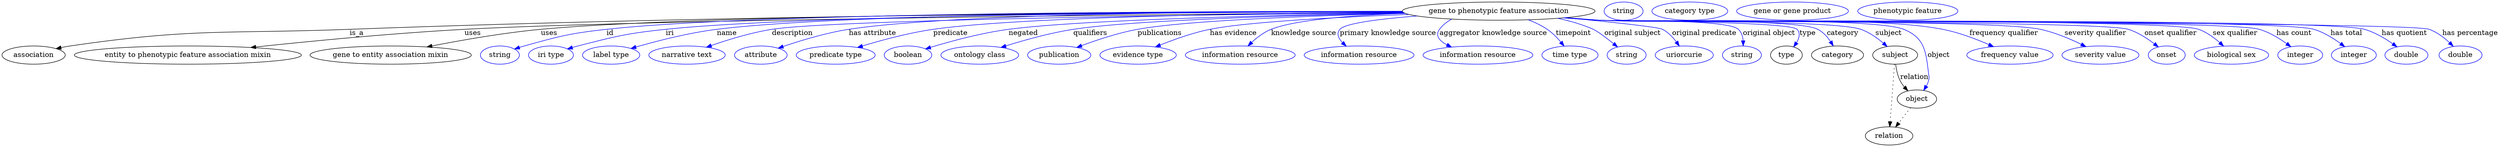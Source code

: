 digraph {
	graph [bb="0,0,4932.4,283"];
	node [label="\N"];
	"gene to phenotypic feature association"	[height=0.5,
		label="gene to phenotypic feature association",
		pos="2957.4,265",
		width=5.2898];
	association	[height=0.5,
		pos="62.394,178",
		width=1.7332];
	"gene to phenotypic feature association" -> association	[label=is_a,
		lp="701.39,221.5",
		pos="e,106.72,190.73 2767.1,263.9 2377,263.08 1458.1,257.92 687.39,229 441.35,219.77 378,231.76 134.39,196 128.61,195.15 122.62,194.07 \
116.66,192.86"];
	"entity to phenotypic feature association mixin"	[height=0.5,
		pos="367.39,178",
		width=6.2286];
	"gene to phenotypic feature association" -> "entity to phenotypic feature association mixin"	[label=uses,
		lp="930.89,221.5",
		pos="e,491.58,192.99 2768.4,262.55 2333.4,258.93 1271.5,248.35 914.39,229 773.35,221.36 612.39,205.82 501.79,194.08"];
	"gene to entity association mixin"	[height=0.5,
		pos="768.39,178",
		width=4.4232];
	"gene to phenotypic feature association" -> "gene to entity association mixin"	[label=uses,
		lp="1081.9,221.5",
		pos="e,840.02,194.13 2767,264.07 2354.8,263.62 1391.1,259.26 1065.4,229 992.06,222.19 909.52,207.73 850.1,196.11"];
	id	[color=blue,
		height=0.5,
		label=string,
		pos="984.39,178",
		width=1.0652];
	"gene to phenotypic feature association" -> id	[color=blue,
		label=id,
		lp="1202.4,221.5",
		pos="e,1013.4,190 2766.8,264.54 2375.8,264.95 1494.8,262.01 1195.4,229 1121.9,220.9 1103.6,215.72 1032.4,196 1029.3,195.14 1026.1,194.18 \
1022.9,193.16",
		style=solid];
	iri	[color=blue,
		height=0.5,
		label="iri type",
		pos="1085.4,178",
		width=1.2277];
	"gene to phenotypic feature association" -> iri	[color=blue,
		label=iri,
		lp="1320.4,221.5",
		pos="e,1118,190.15 2767.1,263.92 2396.3,263.12 1588.9,257.96 1312.4,229 1234.1,220.8 1214.7,215.39 1138.4,196 1135,195.13 1131.4,194.16 \
1127.9,193.14",
		style=solid];
	name	[color=blue,
		height=0.5,
		label="label type",
		pos="1204.4,178",
		width=1.5707];
	"gene to phenotypic feature association" -> name	[color=blue,
		label=name,
		lp="1432.4,221.5",
		pos="e,1243.4,191.11 2767,264.57 2413.6,264.83 1668.7,261.33 1412.4,229 1357,222.01 1294.8,205.97 1253.1,193.93",
		style=solid];
	description	[color=blue,
		height=0.5,
		label="narrative text",
		pos="1354.4,178",
		width=2.0943];
	"gene to phenotypic feature association" -> description	[color=blue,
		label=description,
		lp="1560.9,221.5",
		pos="e,1392.3,193.6 2769.2,262.23 2407.5,258.4 1640.2,248.15 1520.4,229 1479.6,222.48 1434.8,208.57 1402,197.08",
		style=solid];
	"has attribute"	[color=blue,
		height=0.5,
		label=attribute,
		pos="1499.4,178",
		width=1.4443];
	"gene to phenotypic feature association" -> "has attribute"	[color=blue,
		label="has attribute",
		lp="1719.4,221.5",
		pos="e,1533.6,191.69 2766.8,264.74 2461.7,264.91 1877.3,260.86 1672.4,229 1627.5,222.03 1577.9,206.88 1543.4,195.08",
		style=solid];
	predicate	[color=blue,
		height=0.5,
		label="predicate type",
		pos="1647.4,178",
		width=2.1665];
	"gene to phenotypic feature association" -> predicate	[color=blue,
		label=predicate,
		lp="1873.4,221.5",
		pos="e,1690.3,193.12 2767.7,263.18 2496.8,261.12 2012.7,253.96 1839.4,229 1791.5,222.1 1738.4,207.73 1700.2,196.15",
		style=solid];
	negated	[color=blue,
		height=0.5,
		label=boolean,
		pos="1790.4,178",
		width=1.2999];
	"gene to phenotypic feature association" -> negated	[color=blue,
		label=negated,
		lp="2017.4,221.5",
		pos="e,1825,190.33 2770.6,261.49 2532.5,257.55 2134.2,248.28 1988.4,229 1934.6,221.89 1874.4,205.41 1834.6,193.31",
		style=solid];
	qualifiers	[color=blue,
		height=0.5,
		label="ontology class",
		pos="1931.4,178",
		width=2.1304];
	"gene to phenotypic feature association" -> qualifiers	[color=blue,
		label=qualifiers,
		lp="2149.9,221.5",
		pos="e,1973.1,193.12 2771.5,261.08 2563,256.94 2237.9,247.71 2116.4,229 2070.6,221.94 2019.8,207.75 1983,196.28",
		style=solid];
	publications	[color=blue,
		height=0.5,
		label=publication,
		pos="2088.4,178",
		width=1.7332];
	"gene to phenotypic feature association" -> publications	[color=blue,
		label=publications,
		lp="2287.4,221.5",
		pos="e,2123.1,193.11 2773.1,260.46 2596,256.06 2341.1,246.84 2243.4,229 2205.1,222.01 2163.2,208.09 2132.6,196.71",
		style=solid];
	"has evidence"	[color=blue,
		height=0.5,
		label="evidence type",
		pos="2244.4,178",
		width=2.0943];
	"gene to phenotypic feature association" -> "has evidence"	[color=blue,
		label="has evidence",
		lp="2432.9,221.5",
		pos="e,2278.6,194.09 2779.9,258.48 2640.8,253.15 2459,243.7 2386.4,229 2352.5,222.13 2315.7,208.99 2288,197.91",
		style=solid];
	"knowledge source"	[color=blue,
		height=0.5,
		label="information resource",
		pos="2446.4,178",
		width=3.015];
	"gene to phenotypic feature association" -> "knowledge source"	[color=blue,
		label="knowledge source",
		lp="2571.9,221.5",
		pos="e,2461.7,196.09 2772.3,260.72 2670.2,256.74 2554.7,248.01 2507.4,229 2493.1,223.25 2479.6,212.88 2468.9,203.06",
		style=solid];
	"primary knowledge source"	[color=blue,
		height=0.5,
		label="information resource",
		pos="2681.4,178",
		width=3.015];
	"gene to phenotypic feature association" -> "primary knowledge source"	[color=blue,
		label="primary knowledge source",
		lp="2738.4,221.5",
		pos="e,2656,195.74 2796.3,255.35 2724.9,249.83 2654.4,241.34 2643.4,229 2636,220.75 2640.5,211.17 2648.5,202.63",
		style=solid];
	"aggregator knowledge source"	[color=blue,
		height=0.5,
		label="information resource",
		pos="2916.4,178",
		width=3.015];
	"gene to phenotypic feature association" -> "aggregator knowledge source"	[color=blue,
		label="aggregator knowledge source",
		lp="2946.9,221.5",
		pos="e,2864.2,193.89 2864.6,249.15 2855.2,244.15 2846.8,237.59 2840.4,229 2831.1,216.5 2840.2,206.22 2855,198.29",
		style=solid];
	timepoint	[color=blue,
		height=0.5,
		label="time type",
		pos="3098.4,178",
		width=1.5346];
	"gene to phenotypic feature association" -> timepoint	[color=blue,
		label=timepoint,
		lp="3105.4,221.5",
		pos="e,3086.7,195.8 3016,247.8 3028.9,242.85 3042.1,236.64 3053.4,229 3063.5,222.2 3072.8,212.66 3080.3,203.73",
		style=solid];
	"original subject"	[color=blue,
		height=0.5,
		label=string,
		pos="3210.4,178",
		width=1.0652];
	"gene to phenotypic feature association" -> "original subject"	[color=blue,
		label="original subject",
		lp="3222.4,221.5",
		pos="e,3192.4,194.1 3074.1,250.77 3098,245.7 3122.5,238.69 3144.4,229 3153,225.2 3170,212.23 3184.6,200.45",
		style=solid];
	"original predicate"	[color=blue,
		height=0.5,
		label=uriorcurie,
		pos="3324.4,178",
		width=1.5887];
	"gene to phenotypic feature association" -> "original predicate"	[color=blue,
		label="original predicate",
		lp="3363.9,221.5",
		pos="e,3314.6,195.9 3089.5,251.97 3175.2,243.79 3272.6,233.64 3281.4,229 3292.3,223.29 3301.6,213.59 3308.7,204.25",
		style=solid];
	"original object"	[color=blue,
		height=0.5,
		label=string,
		pos="3438.4,178",
		width=1.0652];
	"gene to phenotypic feature association" -> "original object"	[color=blue,
		label="original object",
		lp="3491.9,221.5",
		pos="e,3441,196.31 3091.8,252.22 3113.7,250.4 3136.2,248.6 3157.4,247 3187.8,244.71 3409,249.77 3431.4,229 3437.5,223.29 3440.1,214.88 \
3440.8,206.57",
		style=solid];
	type	[height=0.5,
		pos="3526.4,178",
		width=0.86659];
	"gene to phenotypic feature association" -> type	[color=blue,
		label=type,
		lp="3568.4,221.5",
		pos="e,3540.7,194.16 3089.7,252.03 3112.3,250.19 3135.5,248.44 3157.4,247 3179,245.58 3532.4,244.69 3547.4,229 3554.4,221.67 3551.8,211.67 \
3546.4,202.54",
		style=solid];
	category	[height=0.5,
		pos="3627.4,178",
		width=1.4263];
	"gene to phenotypic feature association" -> category	[color=blue,
		label=category,
		lp="3637.9,221.5",
		pos="e,3619.1,196.15 3089.1,251.99 3111.9,250.15 3135.3,248.4 3157.4,247 3205.2,243.97 3545.8,250.92 3588.4,229 3598.8,223.66 3607.3,\
214.16 3613.6,204.86",
		style=solid];
	subject	[height=0.5,
		pos="3741.4,178",
		width=1.2277];
	"gene to phenotypic feature association" -> subject	[color=blue,
		label=subject,
		lp="3728.4,221.5",
		pos="e,3725.7,194.87 3088.6,251.91 3111.5,250.06 3135.1,248.33 3157.4,247 3214.7,243.57 3619.2,247.83 3673.4,229 3690,223.24 3705.9,211.93 \
3718.2,201.51",
		style=solid];
	object	[height=0.5,
		pos="3784.4,91",
		width=1.0832];
	"gene to phenotypic feature association" -> object	[color=blue,
		label=object,
		lp="3827.4,178",
		pos="e,3797.8,108.09 3087.8,251.88 3110.9,250.02 3134.9,248.29 3157.4,247 3224.1,243.17 3696.5,254.15 3758.4,229 3799.5,212.29 3802.2,\
186.07 3807.4,142 3808.2,135.38 3809.3,133.39 3807.4,127 3806.4,123.55 3804.9,120.13 3803.1,116.85",
		style=solid];
	"frequency qualifier"	[color=blue,
		height=0.5,
		label="frequency value",
		pos="3968.4,178",
		width=2.3651];
	"gene to phenotypic feature association" -> "frequency qualifier"	[color=blue,
		label="frequency qualifier",
		lp="3956.4,221.5",
		pos="e,3935.9,194.69 3087.5,251.84 3110.8,249.98 3134.8,248.26 3157.4,247 3307.9,238.61 3687.5,257.92 3835.4,229 3867,222.83 3900.9,209.98 \
3926.5,198.85",
		style=solid];
	"severity qualifier"	[color=blue,
		height=0.5,
		label="severity value",
		pos="4147.4,178",
		width=2.1123];
	"gene to phenotypic feature association" -> "severity qualifier"	[color=blue,
		label="severity qualifier",
		lp="4137.4,221.5",
		pos="e,4118.6,194.75 3087,251.77 3110.4,249.9 3134.6,248.2 3157.4,247 3254.1,241.9 3933.7,249.1 4028.4,229 4056.7,222.99 4086.8,210.31 \
4109.6,199.22",
		style=solid];
	"onset qualifier"	[color=blue,
		height=0.5,
		label=onset,
		pos="4277.4,178",
		width=1.011];
	"gene to phenotypic feature association" -> "onset qualifier"	[color=blue,
		label="onset qualifier",
		lp="4284.9,221.5",
		pos="e,4260.7,194.26 3086.4,251.75 3110,249.87 3134.4,248.17 3157.4,247 3215.4,244.04 4147,246.3 4202.4,229 4220.8,223.25 4238.9,211.42 \
4252.7,200.72",
		style=solid];
	"sex qualifier"	[color=blue,
		height=0.5,
		label="biological sex",
		pos="4405.4,178",
		width=2.0401];
	"gene to phenotypic feature association" -> "sex qualifier"	[color=blue,
		label="sex qualifier",
		lp="4412.4,221.5",
		pos="e,4389.8,195.71 3086.1,251.73 3109.8,249.85 3134.3,248.15 3157.4,247 3223,243.71 4278.3,250.64 4340.4,229 4356,223.55 4370.8,212.75 \
4382.4,202.58",
		style=solid];
	"has count"	[color=blue,
		height=0.5,
		label=integer,
		pos="4541.4,178",
		width=1.2277];
	"gene to phenotypic feature association" -> "has count"	[color=blue,
		label="has count",
		lp="4529.4,221.5",
		pos="e,4522.8,194.54 3086.1,251.7 3109.8,249.83 3134.3,248.14 3157.4,247 3229.7,243.43 4390.9,249.24 4460.4,229 4480,223.28 4499.6,211.41 \
4514.6,200.67",
		style=solid];
	"has total"	[color=blue,
		height=0.5,
		label=integer,
		pos="4647.4,178",
		width=1.2277];
	"gene to phenotypic feature association" -> "has total"	[color=blue,
		label="has total",
		lp="4632.9,221.5",
		pos="e,4629.4,194.54 3085.9,251.7 3109.6,249.82 3134.2,248.13 3157.4,247 3235.7,243.18 4493.2,251.31 4568.4,229 4587.6,223.29 4606.7,\
211.42 4621.3,200.68",
		style=solid];
	"has quotient"	[color=blue,
		height=0.5,
		label=double,
		pos="4751.4,178",
		width=1.1735];
	"gene to phenotypic feature association" -> "has quotient"	[color=blue,
		label="has quotient",
		lp="4747.4,221.5",
		pos="e,4732.7,194.31 3085.9,251.69 3109.6,249.81 3134.2,248.12 3157.4,247 3241.2,242.94 4587.6,251.96 4668.4,229 4688.5,223.27 4708.7,\
211.28 4724.2,200.48",
		style=solid];
	"has percentage"	[color=blue,
		height=0.5,
		label=double,
		pos="4858.4,178",
		width=1.1735];
	"gene to phenotypic feature association" -> "has percentage"	[color=blue,
		label="has percentage",
		lp="4877.4,221.5",
		pos="e,4843.9,195.47 3085.6,251.69 3109.4,249.8 3134.2,248.11 3157.4,247 3202.9,244.82 4753.5,244.39 4796.4,229 4811.5,223.58 4825.6,\
212.83 4836.6,202.67",
		style=solid];
	association_type	[color=blue,
		height=0.5,
		label=string,
		pos="3204.4,265",
		width=1.0652];
	association_category	[color=blue,
		height=0.5,
		label="category type",
		pos="3335.4,265",
		width=2.0762];
	subject -> object	[label=relation,
		lp="3779.4,134.5",
		pos="e,3766.5,107.23 3742.5,159.55 3743.7,149.57 3746.2,137.07 3751.4,127 3753.6,122.68 3756.5,118.52 3759.7,114.66"];
	relation	[height=0.5,
		pos="3729.4,18",
		width=1.2999];
	subject -> relation	[pos="e,3730.7,36.188 3740.1,159.79 3738,132.48 3734,78.994 3731.5,46.38",
		style=dotted];
	"gene to phenotypic feature association_subject"	[color=blue,
		height=0.5,
		label="gene or gene product",
		pos="3538.4,265",
		width=3.0692];
	object -> relation	[pos="e,3742.2,35.54 3771.9,73.889 3765,64.939 3756.2,53.617 3748.4,43.584",
		style=dotted];
	"gene to phenotypic feature association_object"	[color=blue,
		height=0.5,
		label="phenotypic feature",
		pos="3765.4,265",
		width=2.7442];
}
